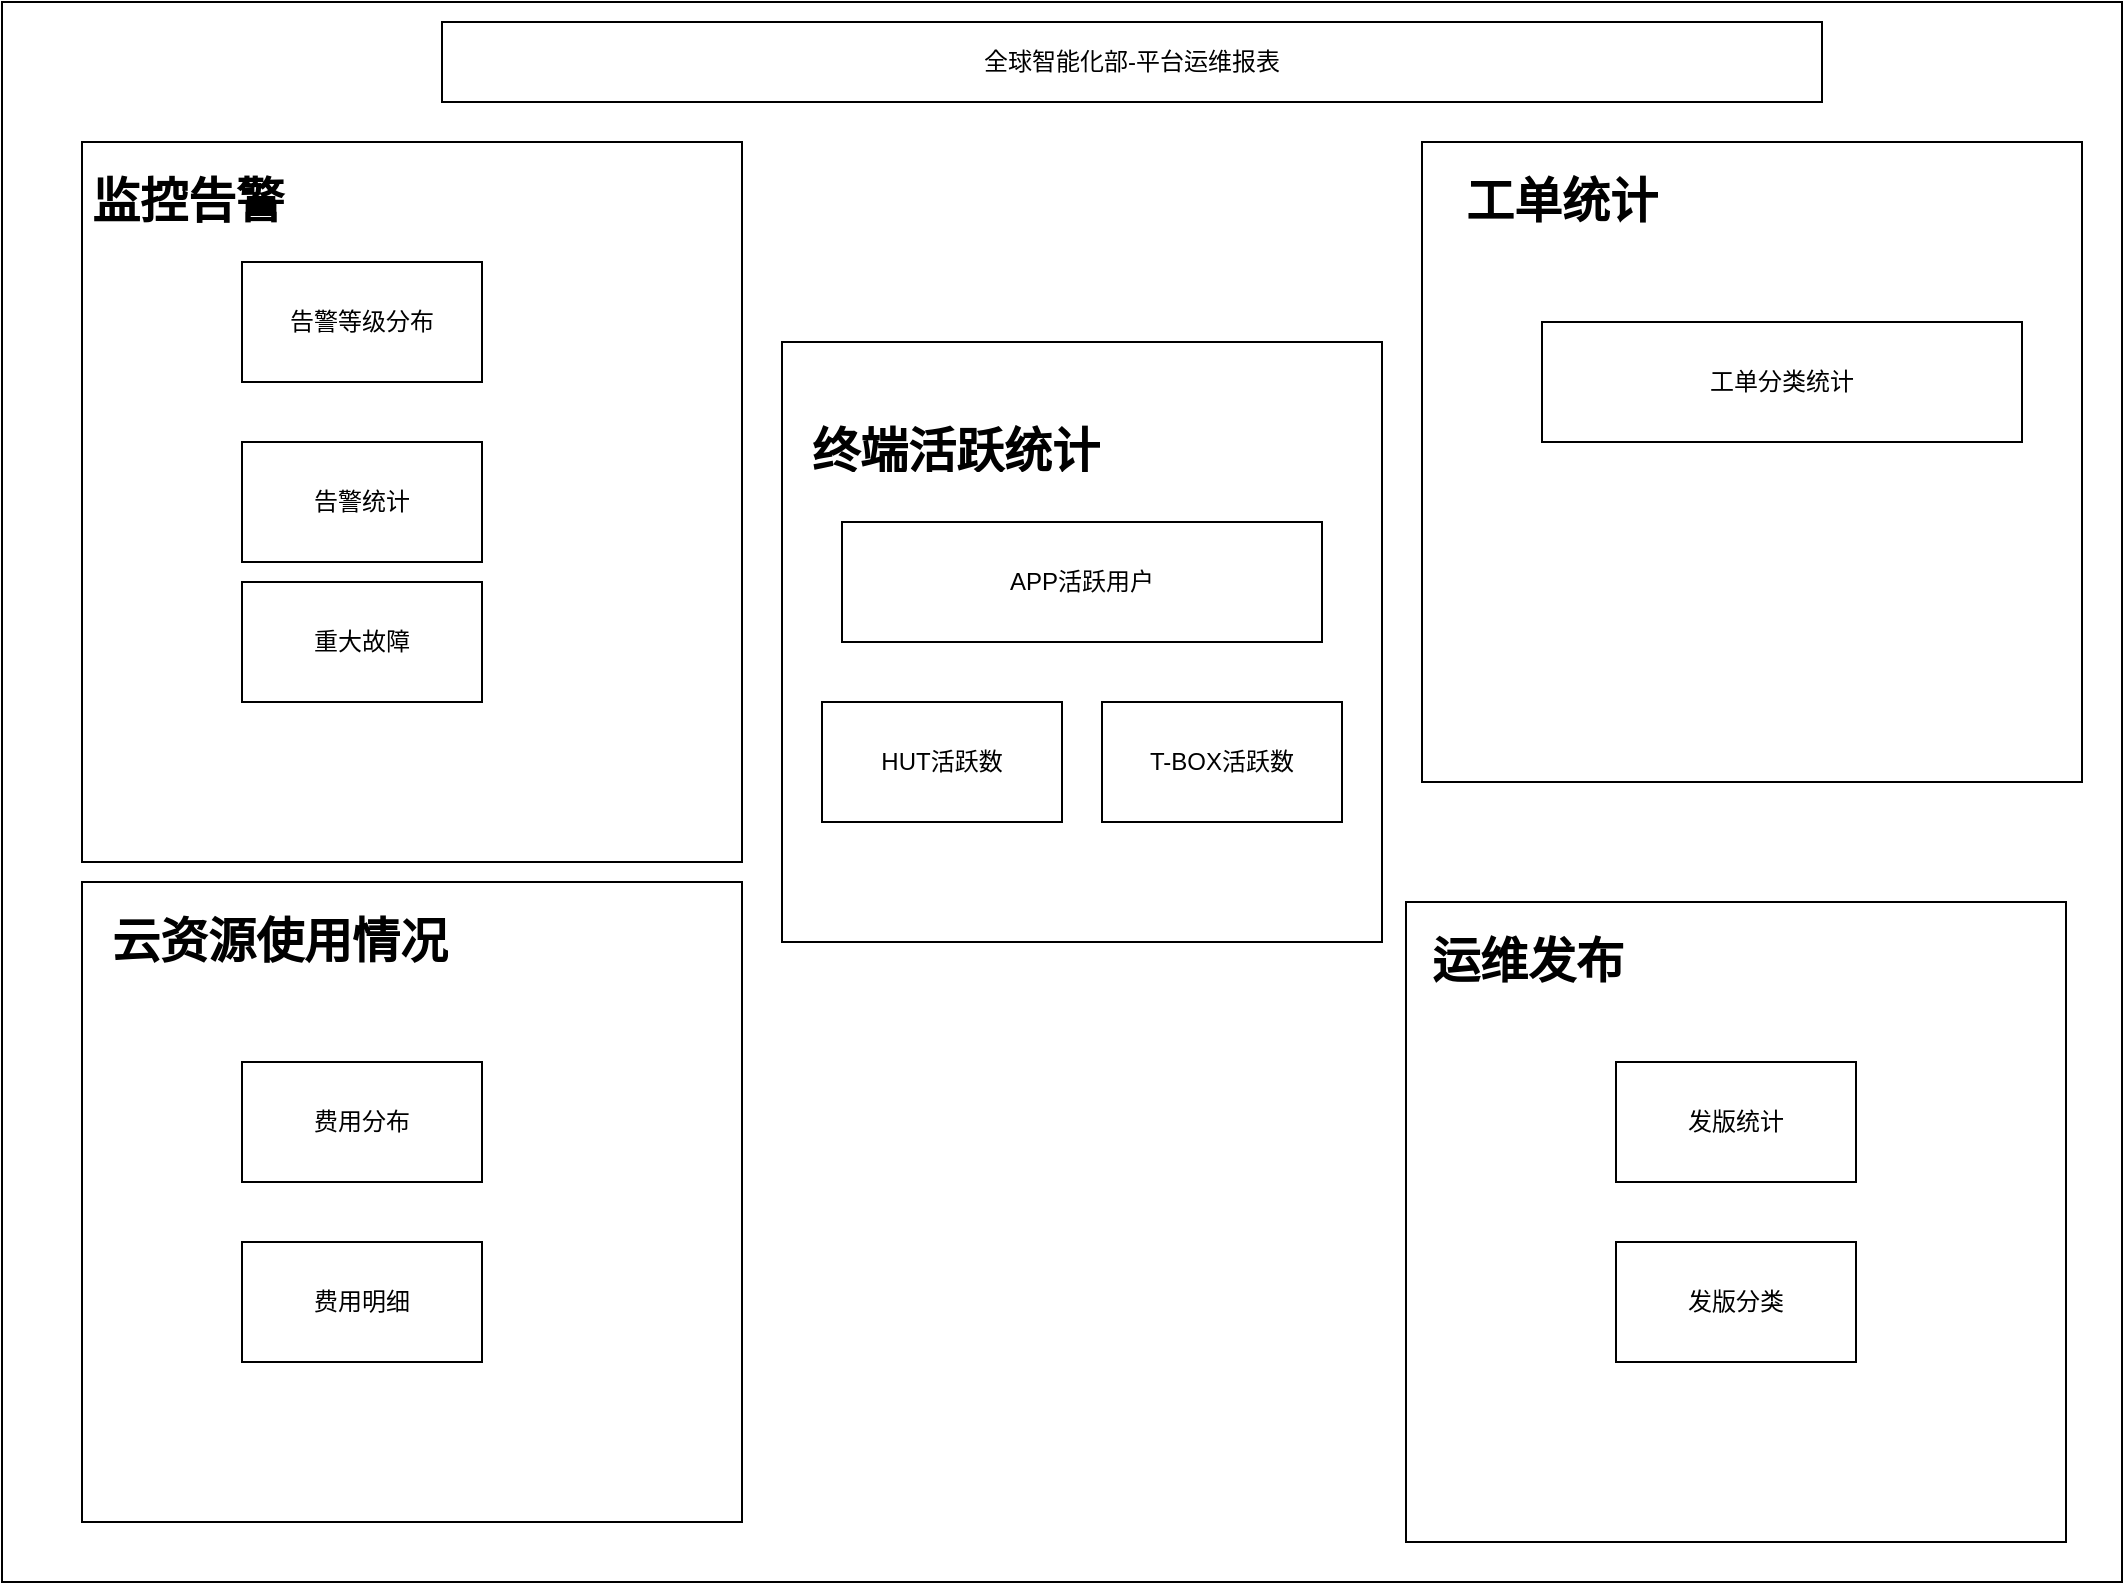 <mxfile version="15.8.2" type="github">
  <diagram id="Iiyaee4HFlRJPciN_uw2" name="第 1 页">
    <mxGraphModel dx="1422" dy="706" grid="1" gridSize="10" guides="1" tooltips="1" connect="1" arrows="1" fold="1" page="1" pageScale="1" pageWidth="827" pageHeight="1169" math="0" shadow="0">
      <root>
        <mxCell id="0" />
        <mxCell id="1" parent="0" />
        <mxCell id="VM2PkTqM5a7MPVvvmX7i-1" value="" style="rounded=0;whiteSpace=wrap;html=1;" parent="1" vertex="1">
          <mxGeometry x="20" y="10" width="1060" height="790" as="geometry" />
        </mxCell>
        <mxCell id="VM2PkTqM5a7MPVvvmX7i-4" value="" style="rounded=0;whiteSpace=wrap;html=1;" parent="1" vertex="1">
          <mxGeometry x="410" y="180" width="300" height="300" as="geometry" />
        </mxCell>
        <mxCell id="VM2PkTqM5a7MPVvvmX7i-3" value="全球智能化部-平台运维报表" style="rounded=0;whiteSpace=wrap;html=1;" parent="1" vertex="1">
          <mxGeometry x="240" y="20" width="690" height="40" as="geometry" />
        </mxCell>
        <mxCell id="VM2PkTqM5a7MPVvvmX7i-7" value="&lt;h1&gt;终端活跃统计&lt;/h1&gt;" style="text;html=1;strokeColor=none;fillColor=none;spacing=5;spacingTop=-20;whiteSpace=wrap;overflow=hidden;rounded=0;" parent="1" vertex="1">
          <mxGeometry x="420" y="215" width="160" height="30" as="geometry" />
        </mxCell>
        <mxCell id="VM2PkTqM5a7MPVvvmX7i-8" value="APP活跃用户" style="rounded=0;whiteSpace=wrap;html=1;" parent="1" vertex="1">
          <mxGeometry x="440" y="270" width="240" height="60" as="geometry" />
        </mxCell>
        <mxCell id="VM2PkTqM5a7MPVvvmX7i-9" value="T-BOX活跃数" style="rounded=0;whiteSpace=wrap;html=1;" parent="1" vertex="1">
          <mxGeometry x="570" y="360" width="120" height="60" as="geometry" />
        </mxCell>
        <mxCell id="VM2PkTqM5a7MPVvvmX7i-10" value="HUT活跃数" style="rounded=0;whiteSpace=wrap;html=1;" parent="1" vertex="1">
          <mxGeometry x="430" y="360" width="120" height="60" as="geometry" />
        </mxCell>
        <mxCell id="VM2PkTqM5a7MPVvvmX7i-11" value="" style="rounded=0;whiteSpace=wrap;html=1;" parent="1" vertex="1">
          <mxGeometry x="60" y="450" width="330" height="320" as="geometry" />
        </mxCell>
        <mxCell id="VM2PkTqM5a7MPVvvmX7i-13" value="&lt;h1&gt;云资源使用情况&lt;/h1&gt;" style="text;html=1;strokeColor=none;fillColor=none;spacing=5;spacingTop=-20;whiteSpace=wrap;overflow=hidden;rounded=0;" parent="1" vertex="1">
          <mxGeometry x="70" y="460" width="200" height="40" as="geometry" />
        </mxCell>
        <mxCell id="VM2PkTqM5a7MPVvvmX7i-14" value="费用分布" style="rounded=0;whiteSpace=wrap;html=1;" parent="1" vertex="1">
          <mxGeometry x="140" y="540" width="120" height="60" as="geometry" />
        </mxCell>
        <mxCell id="VM2PkTqM5a7MPVvvmX7i-15" value="费用明细" style="rounded=0;whiteSpace=wrap;html=1;" parent="1" vertex="1">
          <mxGeometry x="140" y="630" width="120" height="60" as="geometry" />
        </mxCell>
        <mxCell id="VM2PkTqM5a7MPVvvmX7i-16" value="" style="rounded=0;whiteSpace=wrap;html=1;" parent="1" vertex="1">
          <mxGeometry x="722" y="460" width="330" height="320" as="geometry" />
        </mxCell>
        <mxCell id="VM2PkTqM5a7MPVvvmX7i-17" value="&lt;h1&gt;运维发布&lt;/h1&gt;" style="text;html=1;strokeColor=none;fillColor=none;spacing=5;spacingTop=-20;whiteSpace=wrap;overflow=hidden;rounded=0;" parent="1" vertex="1">
          <mxGeometry x="730" y="470" width="200" height="40" as="geometry" />
        </mxCell>
        <mxCell id="VM2PkTqM5a7MPVvvmX7i-18" value="发版统计" style="rounded=0;whiteSpace=wrap;html=1;" parent="1" vertex="1">
          <mxGeometry x="827" y="540" width="120" height="60" as="geometry" />
        </mxCell>
        <mxCell id="VM2PkTqM5a7MPVvvmX7i-19" value="发版分类" style="rounded=0;whiteSpace=wrap;html=1;" parent="1" vertex="1">
          <mxGeometry x="827" y="630" width="120" height="60" as="geometry" />
        </mxCell>
        <mxCell id="VM2PkTqM5a7MPVvvmX7i-20" value="" style="rounded=0;whiteSpace=wrap;html=1;" parent="1" vertex="1">
          <mxGeometry x="60" y="80" width="330" height="360" as="geometry" />
        </mxCell>
        <mxCell id="VM2PkTqM5a7MPVvvmX7i-21" value="&lt;h1&gt;监控告警&lt;span style=&quot;white-space: pre&quot;&gt; &lt;/span&gt;&lt;/h1&gt;" style="text;html=1;strokeColor=none;fillColor=none;spacing=5;spacingTop=-20;whiteSpace=wrap;overflow=hidden;rounded=0;" parent="1" vertex="1">
          <mxGeometry x="60" y="90" width="200" height="40" as="geometry" />
        </mxCell>
        <mxCell id="VM2PkTqM5a7MPVvvmX7i-22" value="告警等级分布" style="rounded=0;whiteSpace=wrap;html=1;" parent="1" vertex="1">
          <mxGeometry x="140" y="140" width="120" height="60" as="geometry" />
        </mxCell>
        <mxCell id="VM2PkTqM5a7MPVvvmX7i-23" value="告警统计" style="rounded=0;whiteSpace=wrap;html=1;" parent="1" vertex="1">
          <mxGeometry x="140" y="230" width="120" height="60" as="geometry" />
        </mxCell>
        <mxCell id="WhrguuYRj1kSL00OUjZE-3" value="" style="rounded=0;whiteSpace=wrap;html=1;" vertex="1" parent="1">
          <mxGeometry x="730" y="80" width="330" height="320" as="geometry" />
        </mxCell>
        <mxCell id="WhrguuYRj1kSL00OUjZE-7" value="重大故障" style="rounded=0;whiteSpace=wrap;html=1;" vertex="1" parent="1">
          <mxGeometry x="140" y="300" width="120" height="60" as="geometry" />
        </mxCell>
        <mxCell id="WhrguuYRj1kSL00OUjZE-8" value="&lt;h1&gt;工单统计&lt;/h1&gt;" style="text;html=1;strokeColor=none;fillColor=none;spacing=5;spacingTop=-20;whiteSpace=wrap;overflow=hidden;rounded=0;" vertex="1" parent="1">
          <mxGeometry x="747" y="90" width="200" height="40" as="geometry" />
        </mxCell>
        <mxCell id="WhrguuYRj1kSL00OUjZE-9" value="工单分类统计" style="rounded=0;whiteSpace=wrap;html=1;" vertex="1" parent="1">
          <mxGeometry x="790" y="170" width="240" height="60" as="geometry" />
        </mxCell>
      </root>
    </mxGraphModel>
  </diagram>
</mxfile>
